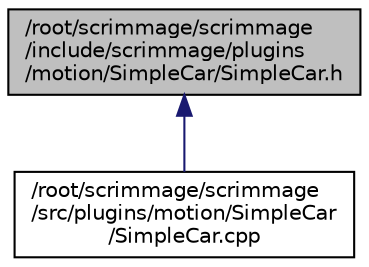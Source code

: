 digraph "/root/scrimmage/scrimmage/include/scrimmage/plugins/motion/SimpleCar/SimpleCar.h"
{
 // LATEX_PDF_SIZE
  edge [fontname="Helvetica",fontsize="10",labelfontname="Helvetica",labelfontsize="10"];
  node [fontname="Helvetica",fontsize="10",shape=record];
  Node1 [label="/root/scrimmage/scrimmage\l/include/scrimmage/plugins\l/motion/SimpleCar/SimpleCar.h",height=0.2,width=0.4,color="black", fillcolor="grey75", style="filled", fontcolor="black",tooltip="Brief file description."];
  Node1 -> Node2 [dir="back",color="midnightblue",fontsize="10",style="solid",fontname="Helvetica"];
  Node2 [label="/root/scrimmage/scrimmage\l/src/plugins/motion/SimpleCar\l/SimpleCar.cpp",height=0.2,width=0.4,color="black", fillcolor="white", style="filled",URL="$SimpleCar_8cpp.html",tooltip="Brief file description."];
}
